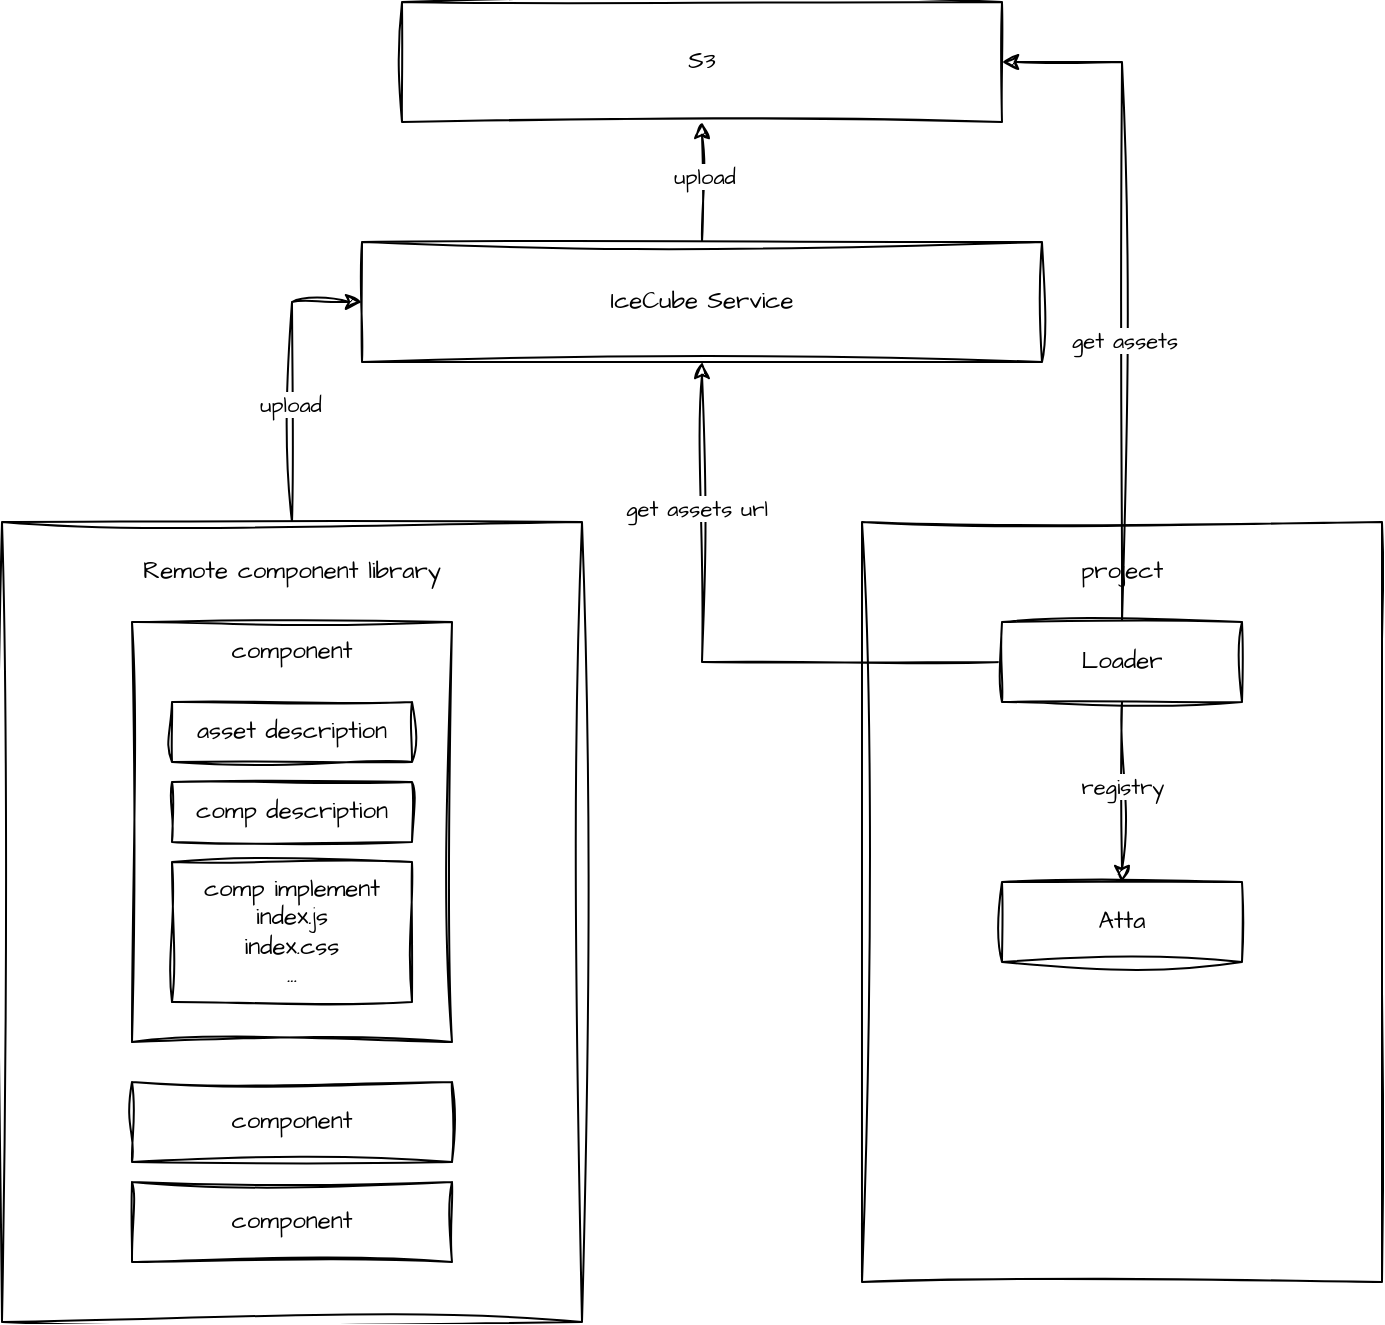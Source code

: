 <mxfile version="24.9.0">
  <diagram name="Page-1" id="J0hdj6ukf3jjAi3azCU3">
    <mxGraphModel dx="1036" dy="1704" grid="1" gridSize="10" guides="1" tooltips="1" connect="1" arrows="1" fold="1" page="1" pageScale="1" pageWidth="850" pageHeight="1100" math="0" shadow="0">
      <root>
        <mxCell id="0" />
        <mxCell id="1" parent="0" />
        <mxCell id="zLMp3TuHjO88EhBGH5qJ-19" style="edgeStyle=orthogonalEdgeStyle;rounded=0;sketch=1;hachureGap=4;jiggle=2;curveFitting=1;orthogonalLoop=1;jettySize=auto;html=1;exitX=0.5;exitY=0;exitDx=0;exitDy=0;entryX=0;entryY=0.5;entryDx=0;entryDy=0;fontFamily=Architects Daughter;fontSource=https%3A%2F%2Ffonts.googleapis.com%2Fcss%3Ffamily%3DArchitects%2BDaughter;" edge="1" parent="1" source="zLMp3TuHjO88EhBGH5qJ-1" target="zLMp3TuHjO88EhBGH5qJ-4">
          <mxGeometry relative="1" as="geometry" />
        </mxCell>
        <mxCell id="zLMp3TuHjO88EhBGH5qJ-20" value="upload" style="edgeLabel;html=1;align=center;verticalAlign=middle;resizable=0;points=[];sketch=1;hachureGap=4;jiggle=2;curveFitting=1;fontFamily=Architects Daughter;fontSource=https%3A%2F%2Ffonts.googleapis.com%2Fcss%3Ffamily%3DArchitects%2BDaughter;" vertex="1" connectable="0" parent="zLMp3TuHjO88EhBGH5qJ-19">
          <mxGeometry x="-0.186" y="1" relative="1" as="geometry">
            <mxPoint as="offset" />
          </mxGeometry>
        </mxCell>
        <mxCell id="zLMp3TuHjO88EhBGH5qJ-1" value="" style="rounded=0;whiteSpace=wrap;html=1;sketch=1;hachureGap=4;jiggle=2;curveFitting=1;fontFamily=Architects Daughter;fontSource=https%3A%2F%2Ffonts.googleapis.com%2Fcss%3Ffamily%3DArchitects%2BDaughter;" vertex="1" parent="1">
          <mxGeometry x="140" y="210" width="290" height="400" as="geometry" />
        </mxCell>
        <mxCell id="zLMp3TuHjO88EhBGH5qJ-2" value="Remote component library" style="text;html=1;align=center;verticalAlign=middle;whiteSpace=wrap;rounded=0;fontFamily=Architects Daughter;fontSource=https%3A%2F%2Ffonts.googleapis.com%2Fcss%3Ffamily%3DArchitects%2BDaughter;" vertex="1" parent="1">
          <mxGeometry x="180" y="220" width="210" height="30" as="geometry" />
        </mxCell>
        <mxCell id="zLMp3TuHjO88EhBGH5qJ-3" value="" style="rounded=0;whiteSpace=wrap;html=1;sketch=1;hachureGap=4;jiggle=2;curveFitting=1;fontFamily=Architects Daughter;fontSource=https%3A%2F%2Ffonts.googleapis.com%2Fcss%3Ffamily%3DArchitects%2BDaughter;" vertex="1" parent="1">
          <mxGeometry x="205" y="260" width="160" height="210" as="geometry" />
        </mxCell>
        <mxCell id="zLMp3TuHjO88EhBGH5qJ-21" style="edgeStyle=orthogonalEdgeStyle;rounded=0;sketch=1;hachureGap=4;jiggle=2;curveFitting=1;orthogonalLoop=1;jettySize=auto;html=1;entryX=0.5;entryY=1;entryDx=0;entryDy=0;fontFamily=Architects Daughter;fontSource=https%3A%2F%2Ffonts.googleapis.com%2Fcss%3Ffamily%3DArchitects%2BDaughter;" edge="1" parent="1" source="zLMp3TuHjO88EhBGH5qJ-4" target="zLMp3TuHjO88EhBGH5qJ-5">
          <mxGeometry relative="1" as="geometry" />
        </mxCell>
        <mxCell id="zLMp3TuHjO88EhBGH5qJ-23" value="upload" style="edgeLabel;html=1;align=center;verticalAlign=middle;resizable=0;points=[];sketch=1;hachureGap=4;jiggle=2;curveFitting=1;fontFamily=Architects Daughter;fontSource=https%3A%2F%2Ffonts.googleapis.com%2Fcss%3Ffamily%3DArchitects%2BDaughter;" vertex="1" connectable="0" parent="zLMp3TuHjO88EhBGH5qJ-21">
          <mxGeometry x="0.113" y="-1" relative="1" as="geometry">
            <mxPoint as="offset" />
          </mxGeometry>
        </mxCell>
        <mxCell id="zLMp3TuHjO88EhBGH5qJ-4" value="IceCube Service" style="rounded=0;whiteSpace=wrap;html=1;sketch=1;hachureGap=4;jiggle=2;curveFitting=1;fontFamily=Architects Daughter;fontSource=https%3A%2F%2Ffonts.googleapis.com%2Fcss%3Ffamily%3DArchitects%2BDaughter;" vertex="1" parent="1">
          <mxGeometry x="320" y="70" width="340" height="60" as="geometry" />
        </mxCell>
        <mxCell id="zLMp3TuHjO88EhBGH5qJ-5" value="S3" style="rounded=0;whiteSpace=wrap;html=1;sketch=1;hachureGap=4;jiggle=2;curveFitting=1;fontFamily=Architects Daughter;fontSource=https%3A%2F%2Ffonts.googleapis.com%2Fcss%3Ffamily%3DArchitects%2BDaughter;" vertex="1" parent="1">
          <mxGeometry x="340" y="-50" width="300" height="60" as="geometry" />
        </mxCell>
        <mxCell id="zLMp3TuHjO88EhBGH5qJ-6" value="" style="rounded=0;whiteSpace=wrap;html=1;sketch=1;hachureGap=4;jiggle=2;curveFitting=1;fontFamily=Architects Daughter;fontSource=https%3A%2F%2Ffonts.googleapis.com%2Fcss%3Ffamily%3DArchitects%2BDaughter;" vertex="1" parent="1">
          <mxGeometry x="570" y="210" width="260" height="380" as="geometry" />
        </mxCell>
        <mxCell id="zLMp3TuHjO88EhBGH5qJ-7" value="project" style="text;html=1;align=center;verticalAlign=middle;whiteSpace=wrap;rounded=0;fontFamily=Architects Daughter;fontSource=https%3A%2F%2Ffonts.googleapis.com%2Fcss%3Ffamily%3DArchitects%2BDaughter;" vertex="1" parent="1">
          <mxGeometry x="670" y="220" width="60" height="30" as="geometry" />
        </mxCell>
        <mxCell id="zLMp3TuHjO88EhBGH5qJ-24" style="edgeStyle=orthogonalEdgeStyle;rounded=0;sketch=1;hachureGap=4;jiggle=2;curveFitting=1;orthogonalLoop=1;jettySize=auto;html=1;fontFamily=Architects Daughter;fontSource=https%3A%2F%2Ffonts.googleapis.com%2Fcss%3Ffamily%3DArchitects%2BDaughter;exitX=0;exitY=0.5;exitDx=0;exitDy=0;" edge="1" parent="1" source="zLMp3TuHjO88EhBGH5qJ-8">
          <mxGeometry relative="1" as="geometry">
            <mxPoint x="490.0" y="130" as="targetPoint" />
            <mxPoint x="620" y="280" as="sourcePoint" />
            <Array as="points">
              <mxPoint x="490" y="280" />
            </Array>
          </mxGeometry>
        </mxCell>
        <mxCell id="zLMp3TuHjO88EhBGH5qJ-30" value="get assets url" style="edgeLabel;html=1;align=center;verticalAlign=middle;resizable=0;points=[];sketch=1;hachureGap=4;jiggle=2;curveFitting=1;fontFamily=Architects Daughter;fontSource=https%3A%2F%2Ffonts.googleapis.com%2Fcss%3Ffamily%3DArchitects%2BDaughter;" vertex="1" connectable="0" parent="zLMp3TuHjO88EhBGH5qJ-24">
          <mxGeometry x="0.514" y="3" relative="1" as="geometry">
            <mxPoint as="offset" />
          </mxGeometry>
        </mxCell>
        <mxCell id="zLMp3TuHjO88EhBGH5qJ-26" value="" style="edgeStyle=orthogonalEdgeStyle;rounded=0;sketch=1;hachureGap=4;jiggle=2;curveFitting=1;orthogonalLoop=1;jettySize=auto;html=1;fontFamily=Architects Daughter;fontSource=https%3A%2F%2Ffonts.googleapis.com%2Fcss%3Ffamily%3DArchitects%2BDaughter;" edge="1" parent="1" source="zLMp3TuHjO88EhBGH5qJ-8" target="zLMp3TuHjO88EhBGH5qJ-25">
          <mxGeometry relative="1" as="geometry" />
        </mxCell>
        <mxCell id="zLMp3TuHjO88EhBGH5qJ-31" value="registry" style="edgeLabel;html=1;align=center;verticalAlign=middle;resizable=0;points=[];sketch=1;hachureGap=4;jiggle=2;curveFitting=1;fontFamily=Architects Daughter;fontSource=https%3A%2F%2Ffonts.googleapis.com%2Fcss%3Ffamily%3DArchitects%2BDaughter;" vertex="1" connectable="0" parent="zLMp3TuHjO88EhBGH5qJ-26">
          <mxGeometry x="-0.071" relative="1" as="geometry">
            <mxPoint as="offset" />
          </mxGeometry>
        </mxCell>
        <mxCell id="zLMp3TuHjO88EhBGH5qJ-28" style="edgeStyle=orthogonalEdgeStyle;rounded=0;sketch=1;hachureGap=4;jiggle=2;curveFitting=1;orthogonalLoop=1;jettySize=auto;html=1;entryX=1;entryY=0.5;entryDx=0;entryDy=0;fontFamily=Architects Daughter;fontSource=https%3A%2F%2Ffonts.googleapis.com%2Fcss%3Ffamily%3DArchitects%2BDaughter;" edge="1" parent="1" source="zLMp3TuHjO88EhBGH5qJ-8" target="zLMp3TuHjO88EhBGH5qJ-5">
          <mxGeometry relative="1" as="geometry" />
        </mxCell>
        <mxCell id="zLMp3TuHjO88EhBGH5qJ-29" value="get assets" style="edgeLabel;html=1;align=center;verticalAlign=middle;resizable=0;points=[];sketch=1;hachureGap=4;jiggle=2;curveFitting=1;fontFamily=Architects Daughter;fontSource=https%3A%2F%2Ffonts.googleapis.com%2Fcss%3Ffamily%3DArchitects%2BDaughter;" vertex="1" connectable="0" parent="zLMp3TuHjO88EhBGH5qJ-28">
          <mxGeometry x="-0.168" y="-1" relative="1" as="geometry">
            <mxPoint as="offset" />
          </mxGeometry>
        </mxCell>
        <mxCell id="zLMp3TuHjO88EhBGH5qJ-8" value="Loader" style="rounded=0;whiteSpace=wrap;html=1;sketch=1;hachureGap=4;jiggle=2;curveFitting=1;fontFamily=Architects Daughter;fontSource=https%3A%2F%2Ffonts.googleapis.com%2Fcss%3Ffamily%3DArchitects%2BDaughter;" vertex="1" parent="1">
          <mxGeometry x="640" y="260" width="120" height="40" as="geometry" />
        </mxCell>
        <mxCell id="zLMp3TuHjO88EhBGH5qJ-10" value="component" style="text;html=1;align=center;verticalAlign=middle;whiteSpace=wrap;rounded=0;fontFamily=Architects Daughter;fontSource=https%3A%2F%2Ffonts.googleapis.com%2Fcss%3Ffamily%3DArchitects%2BDaughter;" vertex="1" parent="1">
          <mxGeometry x="255" y="260" width="60" height="30" as="geometry" />
        </mxCell>
        <mxCell id="zLMp3TuHjO88EhBGH5qJ-11" value="asset description" style="rounded=0;whiteSpace=wrap;html=1;sketch=1;hachureGap=4;jiggle=2;curveFitting=1;fontFamily=Architects Daughter;fontSource=https%3A%2F%2Ffonts.googleapis.com%2Fcss%3Ffamily%3DArchitects%2BDaughter;" vertex="1" parent="1">
          <mxGeometry x="225" y="300" width="120" height="30" as="geometry" />
        </mxCell>
        <mxCell id="zLMp3TuHjO88EhBGH5qJ-12" value="comp description" style="rounded=0;whiteSpace=wrap;html=1;sketch=1;hachureGap=4;jiggle=2;curveFitting=1;fontFamily=Architects Daughter;fontSource=https%3A%2F%2Ffonts.googleapis.com%2Fcss%3Ffamily%3DArchitects%2BDaughter;" vertex="1" parent="1">
          <mxGeometry x="225" y="340" width="120" height="30" as="geometry" />
        </mxCell>
        <mxCell id="zLMp3TuHjO88EhBGH5qJ-13" value="comp implement&lt;div&gt;index.js&lt;/div&gt;&lt;div&gt;index.css&lt;/div&gt;&lt;div&gt;...&lt;/div&gt;" style="rounded=0;whiteSpace=wrap;html=1;sketch=1;hachureGap=4;jiggle=2;curveFitting=1;fontFamily=Architects Daughter;fontSource=https%3A%2F%2Ffonts.googleapis.com%2Fcss%3Ffamily%3DArchitects%2BDaughter;" vertex="1" parent="1">
          <mxGeometry x="225" y="380" width="120" height="70" as="geometry" />
        </mxCell>
        <mxCell id="zLMp3TuHjO88EhBGH5qJ-17" value="component" style="rounded=0;whiteSpace=wrap;html=1;sketch=1;hachureGap=4;jiggle=2;curveFitting=1;fontFamily=Architects Daughter;fontSource=https%3A%2F%2Ffonts.googleapis.com%2Fcss%3Ffamily%3DArchitects%2BDaughter;" vertex="1" parent="1">
          <mxGeometry x="205" y="490" width="160" height="40" as="geometry" />
        </mxCell>
        <mxCell id="zLMp3TuHjO88EhBGH5qJ-18" value="component" style="rounded=0;whiteSpace=wrap;html=1;sketch=1;hachureGap=4;jiggle=2;curveFitting=1;fontFamily=Architects Daughter;fontSource=https%3A%2F%2Ffonts.googleapis.com%2Fcss%3Ffamily%3DArchitects%2BDaughter;" vertex="1" parent="1">
          <mxGeometry x="205" y="540" width="160" height="40" as="geometry" />
        </mxCell>
        <mxCell id="zLMp3TuHjO88EhBGH5qJ-25" value="Atta" style="rounded=0;whiteSpace=wrap;html=1;sketch=1;hachureGap=4;jiggle=2;curveFitting=1;fontFamily=Architects Daughter;fontSource=https%3A%2F%2Ffonts.googleapis.com%2Fcss%3Ffamily%3DArchitects%2BDaughter;" vertex="1" parent="1">
          <mxGeometry x="640" y="390" width="120" height="40" as="geometry" />
        </mxCell>
      </root>
    </mxGraphModel>
  </diagram>
</mxfile>
